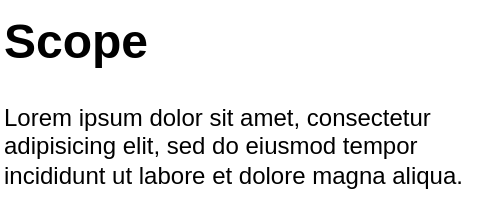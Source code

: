 <mxfile version="28.0.6" pages="3">
  <diagram name="Project Scope" id="McsNOYd1awC_-GSTT8ix">
    <mxGraphModel dx="2058" dy="1228" grid="1" gridSize="10" guides="1" tooltips="1" connect="1" arrows="1" fold="0" page="1" pageScale="1" pageWidth="280" pageHeight="140" math="0" shadow="0">
      <root>
        <mxCell id="0" />
        <mxCell id="1" parent="0" />
        <mxCell id="0ag0ew79iEDbAjZ4XW5W-1" value="&lt;h1 style=&quot;margin-top: 0px;&quot;&gt;Scope&lt;/h1&gt;&lt;p&gt;Lorem ipsum dolor sit amet, consectetur adipisicing elit, sed do eiusmod tempor incididunt ut labore et dolore magna aliqua.&lt;/p&gt;" style="text;html=1;whiteSpace=wrap;overflow=hidden;rounded=0;" parent="1" vertex="1">
          <mxGeometry x="20" y="20" width="240" height="100" as="geometry" />
        </mxCell>
      </root>
    </mxGraphModel>
  </diagram>
  <diagram id="FQ1nKd3-7XS8y8ytSOO6" name="Brainstorm">
    <mxGraphModel dx="1171" dy="705" grid="1" gridSize="10" guides="1" tooltips="1" connect="1" arrows="1" fold="1" page="1" pageScale="1" pageWidth="1200" pageHeight="1000" math="0" shadow="0">
      <root>
        <mxCell id="0" />
        <mxCell id="1" parent="0" />
        <mxCell id="X5wJtgzugMUxQY_5YuQc-3" style="edgeStyle=none;shape=connector;rounded=0;orthogonalLoop=1;jettySize=auto;html=1;exitX=1;exitY=0.5;exitDx=0;exitDy=0;strokeColor=default;align=center;verticalAlign=middle;fontFamily=Helvetica;fontSize=11;fontColor=default;labelBackgroundColor=default;endArrow=classic;entryX=0;entryY=0.5;entryDx=0;entryDy=0;" parent="1" source="X5wJtgzugMUxQY_5YuQc-1" target="X5wJtgzugMUxQY_5YuQc-4" edge="1">
          <mxGeometry relative="1" as="geometry">
            <mxPoint x="200" y="220" as="targetPoint" />
          </mxGeometry>
        </mxCell>
        <mxCell id="X5wJtgzugMUxQY_5YuQc-1" value="Controller" style="rounded=1;whiteSpace=wrap;html=1;absoluteArcSize=1;fontFamily=Helvetica;fontSize=11;fontColor=default;labelBackgroundColor=default;" parent="1" vertex="1">
          <mxGeometry x="120" y="200" width="80" height="40" as="geometry" />
        </mxCell>
        <mxCell id="X5wJtgzugMUxQY_5YuQc-7" style="edgeStyle=none;shape=connector;rounded=0;orthogonalLoop=1;jettySize=auto;html=1;exitX=1;exitY=0.5;exitDx=0;exitDy=0;entryX=0;entryY=0.5;entryDx=0;entryDy=0;strokeColor=default;align=center;verticalAlign=middle;fontFamily=Helvetica;fontSize=11;fontColor=default;labelBackgroundColor=default;endArrow=classic;" parent="1" source="X5wJtgzugMUxQY_5YuQc-4" target="X5wJtgzugMUxQY_5YuQc-6" edge="1">
          <mxGeometry relative="1" as="geometry" />
        </mxCell>
        <mxCell id="X5wJtgzugMUxQY_5YuQc-8" style="edgeStyle=none;shape=connector;rounded=0;orthogonalLoop=1;jettySize=auto;html=1;exitX=0.5;exitY=0;exitDx=0;exitDy=0;entryX=0.5;entryY=1;entryDx=0;entryDy=0;strokeColor=default;align=center;verticalAlign=middle;fontFamily=Helvetica;fontSize=11;fontColor=default;labelBackgroundColor=default;endArrow=classic;" parent="1" source="X5wJtgzugMUxQY_5YuQc-4" target="X5wJtgzugMUxQY_5YuQc-5" edge="1">
          <mxGeometry relative="1" as="geometry" />
        </mxCell>
        <mxCell id="X5wJtgzugMUxQY_5YuQc-4" value="Processor" style="rounded=1;whiteSpace=wrap;html=1;absoluteArcSize=1;fontFamily=Helvetica;fontSize=11;fontColor=default;labelBackgroundColor=default;" parent="1" vertex="1">
          <mxGeometry x="240" y="200" width="80" height="40" as="geometry" />
        </mxCell>
        <mxCell id="X5wJtgzugMUxQY_5YuQc-5" value="Display" style="rounded=1;whiteSpace=wrap;html=1;absoluteArcSize=1;fontFamily=Helvetica;fontSize=11;fontColor=default;labelBackgroundColor=default;" parent="1" vertex="1">
          <mxGeometry x="240" y="120" width="80" height="40" as="geometry" />
        </mxCell>
        <mxCell id="X5wJtgzugMUxQY_5YuQc-12" style="shape=connector;rounded=0;orthogonalLoop=1;jettySize=auto;html=1;exitX=1;exitY=0.5;exitDx=0;exitDy=0;entryX=0;entryY=0.5;entryDx=0;entryDy=0;strokeColor=default;align=center;verticalAlign=middle;fontFamily=Helvetica;fontSize=11;fontColor=default;labelBackgroundColor=default;endArrow=classic;convertToSvg=0;edgeStyle=orthogonalEdgeStyle;curved=1;" parent="1" source="X5wJtgzugMUxQY_5YuQc-6" target="X5wJtgzugMUxQY_5YuQc-11" edge="1">
          <mxGeometry relative="1" as="geometry" />
        </mxCell>
        <mxCell id="X5wJtgzugMUxQY_5YuQc-15" style="edgeStyle=orthogonalEdgeStyle;shape=connector;curved=1;rounded=0;orthogonalLoop=1;jettySize=auto;html=1;exitX=1;exitY=0.5;exitDx=0;exitDy=0;entryX=0;entryY=0.5;entryDx=0;entryDy=0;strokeColor=default;align=center;verticalAlign=middle;fontFamily=Helvetica;fontSize=11;fontColor=default;labelBackgroundColor=default;endArrow=classic;" parent="1" source="X5wJtgzugMUxQY_5YuQc-6" target="X5wJtgzugMUxQY_5YuQc-13" edge="1">
          <mxGeometry relative="1" as="geometry" />
        </mxCell>
        <mxCell id="X5wJtgzugMUxQY_5YuQc-6" value="Network Driver" style="rounded=1;whiteSpace=wrap;html=1;absoluteArcSize=1;fontFamily=Helvetica;fontSize=11;fontColor=default;labelBackgroundColor=default;" parent="1" vertex="1">
          <mxGeometry x="360" y="200" width="80" height="40" as="geometry" />
        </mxCell>
        <mxCell id="X5wJtgzugMUxQY_5YuQc-10" style="edgeStyle=none;shape=connector;rounded=0;orthogonalLoop=1;jettySize=auto;html=1;exitX=0.5;exitY=0;exitDx=0;exitDy=0;entryX=0.5;entryY=1;entryDx=0;entryDy=0;strokeColor=default;align=center;verticalAlign=middle;fontFamily=Helvetica;fontSize=11;fontColor=default;labelBackgroundColor=default;endArrow=classic;" parent="1" source="X5wJtgzugMUxQY_5YuQc-9" target="X5wJtgzugMUxQY_5YuQc-4" edge="1">
          <mxGeometry relative="1" as="geometry" />
        </mxCell>
        <mxCell id="X5wJtgzugMUxQY_5YuQc-9" value="HID Interface" style="rounded=1;whiteSpace=wrap;html=1;absoluteArcSize=1;fontFamily=Helvetica;fontSize=11;fontColor=default;labelBackgroundColor=default;" parent="1" vertex="1">
          <mxGeometry x="240" y="280" width="80" height="40" as="geometry" />
        </mxCell>
        <mxCell id="X5wJtgzugMUxQY_5YuQc-11" value="Short Range Internal Antenna" style="rounded=1;whiteSpace=wrap;html=1;absoluteArcSize=1;fontFamily=Helvetica;fontSize=11;fontColor=default;labelBackgroundColor=none;" parent="1" vertex="1">
          <mxGeometry x="480" y="170" width="100" height="40" as="geometry" />
        </mxCell>
        <mxCell id="X5wJtgzugMUxQY_5YuQc-13" value="Long Range External Antenna Port" style="rounded=1;whiteSpace=wrap;html=1;absoluteArcSize=1;fontFamily=Helvetica;fontSize=11;fontColor=default;labelBackgroundColor=none;" parent="1" vertex="1">
          <mxGeometry x="480" y="230" width="100" height="40" as="geometry" />
        </mxCell>
        <mxCell id="X5wJtgzugMUxQY_5YuQc-16" value="" style="endArrow=none;dashed=1;html=1;dashPattern=1 3;strokeWidth=2;rounded=0;strokeColor=default;align=center;verticalAlign=middle;fontFamily=Helvetica;fontSize=11;fontColor=default;labelBackgroundColor=default;edgeStyle=orthogonalEdgeStyle;" parent="1" edge="1">
          <mxGeometry width="50" height="50" relative="1" as="geometry">
            <mxPoint x="220" y="100" as="sourcePoint" />
            <mxPoint x="220" y="100" as="targetPoint" />
            <Array as="points">
              <mxPoint x="220" y="340" />
              <mxPoint x="460" y="340" />
              <mxPoint x="460" y="100" />
              <mxPoint x="220" y="100" />
            </Array>
          </mxGeometry>
        </mxCell>
        <mxCell id="pns6RNujYVC-9d5OUsjD-3" value="HDMI" style="edgeStyle=orthogonalEdgeStyle;rounded=0;orthogonalLoop=1;jettySize=auto;html=1;exitX=0.5;exitY=0;exitDx=0;exitDy=0;entryX=0.5;entryY=1;entryDx=0;entryDy=0;" edge="1" parent="1" source="pns6RNujYVC-9d5OUsjD-1" target="pns6RNujYVC-9d5OUsjD-2">
          <mxGeometry relative="1" as="geometry" />
        </mxCell>
        <mxCell id="pns6RNujYVC-9d5OUsjD-1" value="Mini Computer" style="rounded=1;whiteSpace=wrap;html=1;absoluteArcSize=1;" vertex="1" parent="1">
          <mxGeometry x="240" y="480" width="80" height="40" as="geometry" />
        </mxCell>
        <mxCell id="pns6RNujYVC-9d5OUsjD-2" value="Display" style="rounded=1;whiteSpace=wrap;html=1;absoluteArcSize=1;" vertex="1" parent="1">
          <mxGeometry x="240" y="400" width="80" height="40" as="geometry" />
        </mxCell>
        <mxCell id="pns6RNujYVC-9d5OUsjD-5" value="USB" style="edgeStyle=orthogonalEdgeStyle;rounded=0;orthogonalLoop=1;jettySize=auto;html=1;exitX=0.5;exitY=0;exitDx=0;exitDy=0;entryX=0.5;entryY=1;entryDx=0;entryDy=0;startArrow=classic;startFill=1;" edge="1" parent="1" source="pns6RNujYVC-9d5OUsjD-4" target="pns6RNujYVC-9d5OUsjD-1">
          <mxGeometry relative="1" as="geometry" />
        </mxCell>
        <mxCell id="pns6RNujYVC-9d5OUsjD-9" value="Serial" style="edgeStyle=orthogonalEdgeStyle;rounded=0;orthogonalLoop=1;jettySize=auto;html=1;exitX=1;exitY=0.5;exitDx=0;exitDy=0;entryX=0;entryY=0.5;entryDx=0;entryDy=0;" edge="1" parent="1" source="pns6RNujYVC-9d5OUsjD-4" target="pns6RNujYVC-9d5OUsjD-8">
          <mxGeometry relative="1" as="geometry" />
        </mxCell>
        <mxCell id="pns6RNujYVC-9d5OUsjD-4" value="MCU" style="rounded=1;whiteSpace=wrap;html=1;absoluteArcSize=1;" vertex="1" parent="1">
          <mxGeometry x="240" y="560" width="80" height="40" as="geometry" />
        </mxCell>
        <mxCell id="pns6RNujYVC-9d5OUsjD-7" value="USB" style="edgeStyle=orthogonalEdgeStyle;rounded=0;orthogonalLoop=1;jettySize=auto;html=1;exitX=1;exitY=0.5;exitDx=0;exitDy=0;entryX=0;entryY=0.5;entryDx=0;entryDy=0;startArrow=classic;startFill=1;" edge="1" parent="1" source="pns6RNujYVC-9d5OUsjD-6" target="pns6RNujYVC-9d5OUsjD-1">
          <mxGeometry relative="1" as="geometry" />
        </mxCell>
        <mxCell id="pns6RNujYVC-9d5OUsjD-6" value="Controller" style="rounded=1;whiteSpace=wrap;html=1;absoluteArcSize=1;" vertex="1" parent="1">
          <mxGeometry x="100" y="480" width="80" height="40" as="geometry" />
        </mxCell>
        <mxCell id="pns6RNujYVC-9d5OUsjD-11" value="Analog" style="edgeStyle=orthogonalEdgeStyle;rounded=0;orthogonalLoop=1;jettySize=auto;html=1;exitX=1;exitY=0.5;exitDx=0;exitDy=0;entryX=0;entryY=0.5;entryDx=0;entryDy=0;" edge="1" parent="1" source="pns6RNujYVC-9d5OUsjD-8" target="pns6RNujYVC-9d5OUsjD-10">
          <mxGeometry relative="1" as="geometry" />
        </mxCell>
        <mxCell id="pns6RNujYVC-9d5OUsjD-8" value="Wireless Module + Amp" style="rounded=1;whiteSpace=wrap;html=1;absoluteArcSize=1;" vertex="1" parent="1">
          <mxGeometry x="380" y="560" width="80" height="40" as="geometry" />
        </mxCell>
        <mxCell id="pns6RNujYVC-9d5OUsjD-10" value="Antenna" style="rounded=1;whiteSpace=wrap;html=1;absoluteArcSize=1;" vertex="1" parent="1">
          <mxGeometry x="520" y="560" width="80" height="40" as="geometry" />
        </mxCell>
        <mxCell id="pns6RNujYVC-9d5OUsjD-14" value="USB" style="edgeStyle=orthogonalEdgeStyle;rounded=0;orthogonalLoop=1;jettySize=auto;html=1;exitX=0;exitY=0.5;exitDx=0;exitDy=0;entryX=1;entryY=0.5;entryDx=0;entryDy=0;" edge="1" parent="1" source="pns6RNujYVC-9d5OUsjD-12" target="pns6RNujYVC-9d5OUsjD-1">
          <mxGeometry relative="1" as="geometry" />
        </mxCell>
        <mxCell id="pns6RNujYVC-9d5OUsjD-12" value="Mouse &amp;amp; Keyboard" style="rounded=1;whiteSpace=wrap;html=1;absoluteArcSize=1;" vertex="1" parent="1">
          <mxGeometry x="380" y="480" width="80" height="40" as="geometry" />
        </mxCell>
        <mxCell id="pns6RNujYVC-9d5OUsjD-15" value="" style="verticalLabelPosition=bottom;shadow=0;dashed=0;align=center;html=1;verticalAlign=top;shape=mxgraph.electrical.radio.aerial_-_antenna_2;" vertex="1" parent="1">
          <mxGeometry x="610" y="510" width="20" height="50" as="geometry" />
        </mxCell>
        <mxCell id="pns6RNujYVC-9d5OUsjD-16" style="edgeStyle=orthogonalEdgeStyle;rounded=0;orthogonalLoop=1;jettySize=auto;html=1;exitX=1;exitY=0.5;exitDx=0;exitDy=0;entryX=0.5;entryY=1;entryDx=0;entryDy=0;entryPerimeter=0;endArrow=none;endFill=0;" edge="1" parent="1" source="pns6RNujYVC-9d5OUsjD-10" target="pns6RNujYVC-9d5OUsjD-15">
          <mxGeometry relative="1" as="geometry" />
        </mxCell>
        <mxCell id="pns6RNujYVC-9d5OUsjD-17" value="Serial" style="edgeStyle=orthogonalEdgeStyle;rounded=0;orthogonalLoop=1;jettySize=auto;html=1;exitX=0;exitY=0.5;exitDx=0;exitDy=0;entryX=1;entryY=0.5;entryDx=0;entryDy=0;endArrow=none;endFill=0;startArrow=classic;startFill=1;" edge="1" source="pns6RNujYVC-9d5OUsjD-18" target="pns6RNujYVC-9d5OUsjD-20" parent="1">
          <mxGeometry relative="1" as="geometry" />
        </mxCell>
        <mxCell id="pns6RNujYVC-9d5OUsjD-18" value="MCU" style="rounded=1;whiteSpace=wrap;html=1;absoluteArcSize=1;" vertex="1" parent="1">
          <mxGeometry x="1080" y="560" width="80" height="40" as="geometry" />
        </mxCell>
        <mxCell id="pns6RNujYVC-9d5OUsjD-19" value="Analog" style="edgeStyle=orthogonalEdgeStyle;rounded=0;orthogonalLoop=1;jettySize=auto;html=1;exitX=0;exitY=0.5;exitDx=0;exitDy=0;entryX=1;entryY=0.5;entryDx=0;entryDy=0;endArrow=none;endFill=0;startArrow=classic;startFill=1;" edge="1" source="pns6RNujYVC-9d5OUsjD-20" target="pns6RNujYVC-9d5OUsjD-21" parent="1">
          <mxGeometry relative="1" as="geometry" />
        </mxCell>
        <mxCell id="pns6RNujYVC-9d5OUsjD-20" value="Wireless Module + Amp" style="rounded=1;whiteSpace=wrap;html=1;absoluteArcSize=1;" vertex="1" parent="1">
          <mxGeometry x="940" y="560" width="80" height="40" as="geometry" />
        </mxCell>
        <mxCell id="pns6RNujYVC-9d5OUsjD-21" value="Antenna" style="rounded=1;whiteSpace=wrap;html=1;absoluteArcSize=1;" vertex="1" parent="1">
          <mxGeometry x="800" y="560" width="80" height="40" as="geometry" />
        </mxCell>
        <mxCell id="pns6RNujYVC-9d5OUsjD-22" style="edgeStyle=orthogonalEdgeStyle;rounded=0;orthogonalLoop=1;jettySize=auto;html=1;exitX=0;exitY=0.5;exitDx=0;exitDy=0;entryX=0.5;entryY=1;entryDx=0;entryDy=0;entryPerimeter=0;endArrow=none;endFill=0;" edge="1" source="pns6RNujYVC-9d5OUsjD-21" target="pns6RNujYVC-9d5OUsjD-23" parent="1">
          <mxGeometry relative="1" as="geometry" />
        </mxCell>
        <mxCell id="pns6RNujYVC-9d5OUsjD-23" value="" style="verticalLabelPosition=bottom;shadow=0;dashed=0;align=center;html=1;verticalAlign=top;shape=mxgraph.electrical.radio.aerial_-_antenna_2;" vertex="1" parent="1">
          <mxGeometry x="770" y="510" width="20" height="50" as="geometry" />
        </mxCell>
        <mxCell id="pns6RNujYVC-9d5OUsjD-24" value="OTA&lt;div&gt;Wireless&lt;/div&gt;" style="edgeStyle=orthogonalEdgeStyle;rounded=0;orthogonalLoop=1;jettySize=auto;html=1;exitX=0.5;exitY=0;exitDx=0;exitDy=0;exitPerimeter=0;entryX=0.5;entryY=0;entryDx=0;entryDy=0;entryPerimeter=0;startArrow=open;startFill=0;endArrow=open;endFill=0;dashed=1;flowAnimation=1;" edge="1" parent="1" source="pns6RNujYVC-9d5OUsjD-15" target="pns6RNujYVC-9d5OUsjD-23">
          <mxGeometry relative="1" as="geometry" />
        </mxCell>
      </root>
    </mxGraphModel>
  </diagram>
  <diagram id="xgSer-y5AhXuv2yNAal3" name="Display">
    <mxGraphModel dx="721" dy="493" grid="1" gridSize="10" guides="1" tooltips="1" connect="1" arrows="1" fold="1" page="1" pageScale="1" pageWidth="1800" pageHeight="1200" math="0" shadow="0">
      <root>
        <mxCell id="0" />
        <mxCell id="1" parent="0" />
        <mxCell id="RpAFnXW75E0XTlKg7gQ_-2" value="UAV Information" style="swimlane;fontStyle=0;childLayout=stackLayout;horizontal=1;startSize=20;horizontalStack=0;resizeParent=1;resizeParentMax=0;resizeLast=0;collapsible=0;marginBottom=0;whiteSpace=wrap;html=1;rounded=1;container=1;" vertex="1" parent="1">
          <mxGeometry x="80" y="80" width="120" height="220" as="geometry" />
        </mxCell>
        <mxCell id="RpAFnXW75E0XTlKg7gQ_-3" value="Sensor Status" style="text;strokeColor=none;fillColor=none;align=left;verticalAlign=middle;spacingLeft=4;spacingRight=4;overflow=hidden;points=[[0,0.5],[1,0.5]];portConstraint=eastwest;rotatable=0;whiteSpace=wrap;html=1;" vertex="1" parent="RpAFnXW75E0XTlKg7gQ_-2">
          <mxGeometry y="20" width="120" height="20" as="geometry" />
        </mxCell>
        <mxCell id="RpAFnXW75E0XTlKg7gQ_-4" value="Position" style="text;strokeColor=none;fillColor=none;align=left;verticalAlign=middle;spacingLeft=4;spacingRight=4;overflow=hidden;points=[[0,0.5],[1,0.5]];portConstraint=eastwest;rotatable=0;whiteSpace=wrap;html=1;" vertex="1" parent="RpAFnXW75E0XTlKg7gQ_-2">
          <mxGeometry y="40" width="120" height="20" as="geometry" />
        </mxCell>
        <mxCell id="RpAFnXW75E0XTlKg7gQ_-6" value="Speed" style="text;strokeColor=none;fillColor=none;align=left;verticalAlign=middle;spacingLeft=4;spacingRight=4;overflow=hidden;points=[[0,0.5],[1,0.5]];portConstraint=eastwest;rotatable=0;whiteSpace=wrap;html=1;" vertex="1" parent="RpAFnXW75E0XTlKg7gQ_-2">
          <mxGeometry y="60" width="120" height="20" as="geometry" />
        </mxCell>
        <mxCell id="RpAFnXW75E0XTlKg7gQ_-13" value="Acceleration" style="text;strokeColor=none;fillColor=none;align=left;verticalAlign=middle;spacingLeft=4;spacingRight=4;overflow=hidden;points=[[0,0.5],[1,0.5]];portConstraint=eastwest;rotatable=0;whiteSpace=wrap;html=1;" vertex="1" parent="RpAFnXW75E0XTlKg7gQ_-2">
          <mxGeometry y="80" width="120" height="20" as="geometry" />
        </mxCell>
        <mxCell id="RpAFnXW75E0XTlKg7gQ_-12" value="Rotation" style="text;strokeColor=none;fillColor=none;align=left;verticalAlign=middle;spacingLeft=4;spacingRight=4;overflow=hidden;points=[[0,0.5],[1,0.5]];portConstraint=eastwest;rotatable=0;whiteSpace=wrap;html=1;" vertex="1" parent="RpAFnXW75E0XTlKg7gQ_-2">
          <mxGeometry y="100" width="120" height="20" as="geometry" />
        </mxCell>
        <mxCell id="RpAFnXW75E0XTlKg7gQ_-11" value="Power Amount" style="text;strokeColor=none;fillColor=none;align=left;verticalAlign=middle;spacingLeft=4;spacingRight=4;overflow=hidden;points=[[0,0.5],[1,0.5]];portConstraint=eastwest;rotatable=0;whiteSpace=wrap;html=1;" vertex="1" parent="RpAFnXW75E0XTlKg7gQ_-2">
          <mxGeometry y="120" width="120" height="20" as="geometry" />
        </mxCell>
        <mxCell id="RpAFnXW75E0XTlKg7gQ_-10" value="Power Usage" style="text;strokeColor=none;fillColor=none;align=left;verticalAlign=middle;spacingLeft=4;spacingRight=4;overflow=hidden;points=[[0,0.5],[1,0.5]];portConstraint=eastwest;rotatable=0;whiteSpace=wrap;html=1;" vertex="1" parent="RpAFnXW75E0XTlKg7gQ_-2">
          <mxGeometry y="140" width="120" height="20" as="geometry" />
        </mxCell>
        <mxCell id="RpAFnXW75E0XTlKg7gQ_-9" value="Time" style="text;strokeColor=none;fillColor=none;align=left;verticalAlign=middle;spacingLeft=4;spacingRight=4;overflow=hidden;points=[[0,0.5],[1,0.5]];portConstraint=eastwest;rotatable=0;whiteSpace=wrap;html=1;" vertex="1" parent="RpAFnXW75E0XTlKg7gQ_-2">
          <mxGeometry y="160" width="120" height="20" as="geometry" />
        </mxCell>
        <mxCell id="RpAFnXW75E0XTlKg7gQ_-8" value="System Logs" style="text;strokeColor=none;fillColor=none;align=left;verticalAlign=middle;spacingLeft=4;spacingRight=4;overflow=hidden;points=[[0,0.5],[1,0.5]];portConstraint=eastwest;rotatable=0;whiteSpace=wrap;html=1;" vertex="1" parent="RpAFnXW75E0XTlKg7gQ_-2">
          <mxGeometry y="180" width="120" height="20" as="geometry" />
        </mxCell>
        <mxCell id="RpAFnXW75E0XTlKg7gQ_-7" value="Actuator Status" style="text;strokeColor=none;fillColor=none;align=left;verticalAlign=middle;spacingLeft=4;spacingRight=4;overflow=hidden;points=[[0,0.5],[1,0.5]];portConstraint=eastwest;rotatable=0;whiteSpace=wrap;html=1;" vertex="1" parent="RpAFnXW75E0XTlKg7gQ_-2">
          <mxGeometry y="200" width="120" height="20" as="geometry" />
        </mxCell>
        <mxCell id="RpAFnXW75E0XTlKg7gQ_-14" value="Ornithoptor Specifics" style="swimlane;fontStyle=0;childLayout=stackLayout;horizontal=1;startSize=20;horizontalStack=0;resizeParent=1;resizeParentMax=0;resizeLast=0;collapsible=0;marginBottom=0;whiteSpace=wrap;html=1;rounded=1;container=1;" vertex="1" parent="1">
          <mxGeometry x="240" y="80" width="120" height="80" as="geometry" />
        </mxCell>
        <mxCell id="RpAFnXW75E0XTlKg7gQ_-16" value="Wing Position" style="text;strokeColor=none;fillColor=none;align=left;verticalAlign=middle;spacingLeft=4;spacingRight=4;overflow=hidden;points=[[0,0.5],[1,0.5]];portConstraint=eastwest;rotatable=0;whiteSpace=wrap;html=1;" vertex="1" parent="RpAFnXW75E0XTlKg7gQ_-14">
          <mxGeometry y="20" width="120" height="20" as="geometry" />
        </mxCell>
        <mxCell id="RpAFnXW75E0XTlKg7gQ_-17" value="Theoretical Thrust" style="text;strokeColor=none;fillColor=none;align=left;verticalAlign=middle;spacingLeft=4;spacingRight=4;overflow=hidden;points=[[0,0.5],[1,0.5]];portConstraint=eastwest;rotatable=0;whiteSpace=wrap;html=1;" vertex="1" parent="RpAFnXW75E0XTlKg7gQ_-14">
          <mxGeometry y="40" width="120" height="20" as="geometry" />
        </mxCell>
        <mxCell id="RpAFnXW75E0XTlKg7gQ_-18" value="Tail Position" style="text;strokeColor=none;fillColor=none;align=left;verticalAlign=middle;spacingLeft=4;spacingRight=4;overflow=hidden;points=[[0,0.5],[1,0.5]];portConstraint=eastwest;rotatable=0;whiteSpace=wrap;html=1;" vertex="1" parent="RpAFnXW75E0XTlKg7gQ_-14">
          <mxGeometry y="60" width="120" height="20" as="geometry" />
        </mxCell>
        <mxCell id="RpAFnXW75E0XTlKg7gQ_-19" value="UAV Features" style="swimlane;fontStyle=0;childLayout=stackLayout;horizontal=1;startSize=20;horizontalStack=0;resizeParent=1;resizeParentMax=0;resizeLast=0;collapsible=0;marginBottom=0;whiteSpace=wrap;html=1;rounded=1;container=1;" vertex="1" parent="1">
          <mxGeometry x="240" y="200" width="120" height="120" as="geometry" />
        </mxCell>
        <mxCell id="RpAFnXW75E0XTlKg7gQ_-20" value="High Def Camera" style="text;strokeColor=none;fillColor=none;align=left;verticalAlign=middle;spacingLeft=4;spacingRight=4;overflow=hidden;points=[[0,0.5],[1,0.5]];portConstraint=eastwest;rotatable=0;whiteSpace=wrap;html=1;" vertex="1" parent="RpAFnXW75E0XTlKg7gQ_-19">
          <mxGeometry y="20" width="120" height="20" as="geometry" />
        </mxCell>
        <mxCell id="RpAFnXW75E0XTlKg7gQ_-22" value="Camera Zooming" style="text;strokeColor=none;fillColor=none;align=left;verticalAlign=middle;spacingLeft=4;spacingRight=4;overflow=hidden;points=[[0,0.5],[1,0.5]];portConstraint=eastwest;rotatable=0;whiteSpace=wrap;html=1;" vertex="1" parent="RpAFnXW75E0XTlKg7gQ_-19">
          <mxGeometry y="40" width="120" height="20" as="geometry" />
        </mxCell>
        <mxCell id="RpAFnXW75E0XTlKg7gQ_-21" value="Acoustic Monitoring" style="text;strokeColor=none;fillColor=none;align=left;verticalAlign=middle;spacingLeft=4;spacingRight=4;overflow=hidden;points=[[0,0.5],[1,0.5]];portConstraint=eastwest;rotatable=0;whiteSpace=wrap;html=1;" vertex="1" parent="RpAFnXW75E0XTlKg7gQ_-19">
          <mxGeometry y="60" width="120" height="20" as="geometry" />
        </mxCell>
        <mxCell id="RpAFnXW75E0XTlKg7gQ_-25" value="Blackbox" style="text;strokeColor=none;fillColor=none;align=left;verticalAlign=middle;spacingLeft=4;spacingRight=4;overflow=hidden;points=[[0,0.5],[1,0.5]];portConstraint=eastwest;rotatable=0;whiteSpace=wrap;html=1;" vertex="1" parent="RpAFnXW75E0XTlKg7gQ_-19">
          <mxGeometry y="80" width="120" height="20" as="geometry" />
        </mxCell>
        <mxCell id="RpAFnXW75E0XTlKg7gQ_-26" value="Blackbox Beacon" style="text;strokeColor=none;fillColor=none;align=left;verticalAlign=middle;spacingLeft=4;spacingRight=4;overflow=hidden;points=[[0,0.5],[1,0.5]];portConstraint=eastwest;rotatable=0;whiteSpace=wrap;html=1;" vertex="1" parent="RpAFnXW75E0XTlKg7gQ_-19">
          <mxGeometry y="100" width="120" height="20" as="geometry" />
        </mxCell>
      </root>
    </mxGraphModel>
  </diagram>
</mxfile>
